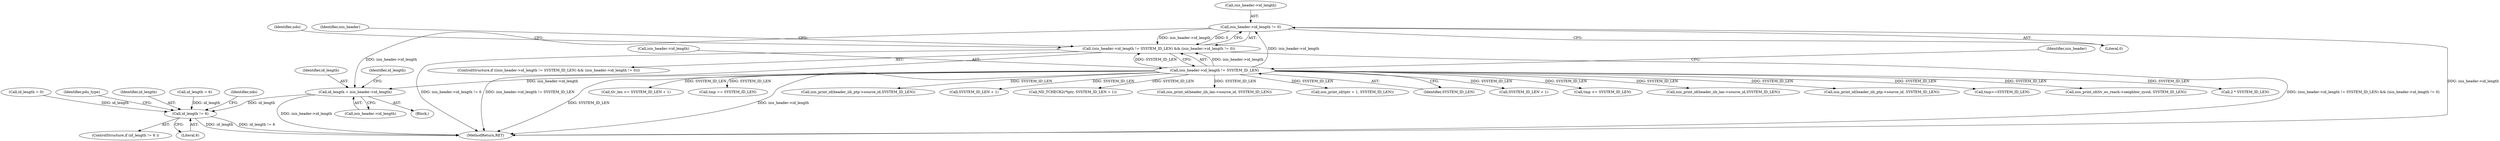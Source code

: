 digraph "0_tcpdump_3b32029db354cbc875127869d9b12a9addc75b50@pointer" {
"1000270" [label="(Call,isis_header->id_length != 0)"];
"1000265" [label="(Call,isis_header->id_length != SYSTEM_ID_LEN)"];
"1000264" [label="(Call,(isis_header->id_length != SYSTEM_ID_LEN) && (isis_header->id_length != 0))"];
"1000365" [label="(Call,id_length = isis_header->id_length)"];
"1000395" [label="(Call,id_length != 6)"];
"1002821" [label="(Call,tmp >= SYSTEM_ID_LEN)"];
"1000601" [label="(Call,isis_print_id(header_iih_lan->source_id,SYSTEM_ID_LEN))"];
"1000408" [label="(Identifier,pdu_type)"];
"1000712" [label="(Call,isis_print_id(header_iih_ptp->source_id, SYSTEM_ID_LEN))"];
"1000270" [label="(Call,isis_header->id_length != 0)"];
"1000264" [label="(Call,(isis_header->id_length != SYSTEM_ID_LEN) && (isis_header->id_length != 0))"];
"1002126" [label="(Call,tmp>=SYSTEM_ID_LEN)"];
"1000278" [label="(Identifier,ndo)"];
"1000396" [label="(Identifier,id_length)"];
"1001717" [label="(Call,isis_print_id(tlv_es_reach->neighbor_sysid, SYSTEM_ID_LEN))"];
"1000374" [label="(Call,id_length = 6)"];
"1002609" [label="(Call,2 * SYSTEM_ID_LEN)"];
"1002583" [label="(Call,tlv_len >= SYSTEM_ID_LEN + 1)"];
"1002730" [label="(Call,tmp == SYSTEM_ID_LEN)"];
"1000367" [label="(Call,isis_header->id_length)"];
"1000395" [label="(Call,id_length != 6)"];
"1003083" [label="(MethodReturn,RET)"];
"1000748" [label="(Call,isis_print_id(header_iih_ptp->source_id,SYSTEM_ID_LEN))"];
"1002585" [label="(Call,SYSTEM_ID_LEN + 1)"];
"1002589" [label="(Call,ND_TCHECK2(*tptr, SYSTEM_ID_LEN + 1))"];
"1000366" [label="(Identifier,id_length)"];
"1000401" [label="(Identifier,ndo)"];
"1000265" [label="(Call,isis_header->id_length != SYSTEM_ID_LEN)"];
"1000263" [label="(ControlStructure,if ((isis_header->id_length != SYSTEM_ID_LEN) && (isis_header->id_length != 0)))"];
"1000274" [label="(Literal,0)"];
"1000551" [label="(Call,isis_print_id(header_iih_lan->source_id, SYSTEM_ID_LEN))"];
"1000397" [label="(Literal,6)"];
"1002600" [label="(Call,isis_print_id(tptr + 1, SYSTEM_ID_LEN))"];
"1000388" [label="(Call,id_length = 0)"];
"1000271" [label="(Call,isis_header->id_length)"];
"1000394" [label="(ControlStructure,if (id_length != 6 ))"];
"1000272" [label="(Identifier,isis_header)"];
"1000289" [label="(Identifier,isis_header)"];
"1000371" [label="(Identifier,id_length)"];
"1000156" [label="(Block,)"];
"1000269" [label="(Identifier,SYSTEM_ID_LEN)"];
"1000266" [label="(Call,isis_header->id_length)"];
"1002592" [label="(Call,SYSTEM_ID_LEN + 1)"];
"1000365" [label="(Call,id_length = isis_header->id_length)"];
"1000270" -> "1000264"  [label="AST: "];
"1000270" -> "1000274"  [label="CFG: "];
"1000271" -> "1000270"  [label="AST: "];
"1000274" -> "1000270"  [label="AST: "];
"1000264" -> "1000270"  [label="CFG: "];
"1000270" -> "1003083"  [label="DDG: isis_header->id_length"];
"1000270" -> "1000264"  [label="DDG: isis_header->id_length"];
"1000270" -> "1000264"  [label="DDG: 0"];
"1000265" -> "1000270"  [label="DDG: isis_header->id_length"];
"1000270" -> "1000365"  [label="DDG: isis_header->id_length"];
"1000265" -> "1000264"  [label="AST: "];
"1000265" -> "1000269"  [label="CFG: "];
"1000266" -> "1000265"  [label="AST: "];
"1000269" -> "1000265"  [label="AST: "];
"1000272" -> "1000265"  [label="CFG: "];
"1000264" -> "1000265"  [label="CFG: "];
"1000265" -> "1003083"  [label="DDG: SYSTEM_ID_LEN"];
"1000265" -> "1003083"  [label="DDG: isis_header->id_length"];
"1000265" -> "1000264"  [label="DDG: isis_header->id_length"];
"1000265" -> "1000264"  [label="DDG: SYSTEM_ID_LEN"];
"1000265" -> "1000365"  [label="DDG: isis_header->id_length"];
"1000265" -> "1000551"  [label="DDG: SYSTEM_ID_LEN"];
"1000265" -> "1000601"  [label="DDG: SYSTEM_ID_LEN"];
"1000265" -> "1000712"  [label="DDG: SYSTEM_ID_LEN"];
"1000265" -> "1000748"  [label="DDG: SYSTEM_ID_LEN"];
"1000265" -> "1001717"  [label="DDG: SYSTEM_ID_LEN"];
"1000265" -> "1002126"  [label="DDG: SYSTEM_ID_LEN"];
"1000265" -> "1002583"  [label="DDG: SYSTEM_ID_LEN"];
"1000265" -> "1002585"  [label="DDG: SYSTEM_ID_LEN"];
"1000265" -> "1002589"  [label="DDG: SYSTEM_ID_LEN"];
"1000265" -> "1002592"  [label="DDG: SYSTEM_ID_LEN"];
"1000265" -> "1002600"  [label="DDG: SYSTEM_ID_LEN"];
"1000265" -> "1002609"  [label="DDG: SYSTEM_ID_LEN"];
"1000265" -> "1002730"  [label="DDG: SYSTEM_ID_LEN"];
"1000265" -> "1002821"  [label="DDG: SYSTEM_ID_LEN"];
"1000264" -> "1000263"  [label="AST: "];
"1000278" -> "1000264"  [label="CFG: "];
"1000289" -> "1000264"  [label="CFG: "];
"1000264" -> "1003083"  [label="DDG: isis_header->id_length != SYSTEM_ID_LEN"];
"1000264" -> "1003083"  [label="DDG: (isis_header->id_length != SYSTEM_ID_LEN) && (isis_header->id_length != 0)"];
"1000264" -> "1003083"  [label="DDG: isis_header->id_length != 0"];
"1000365" -> "1000156"  [label="AST: "];
"1000365" -> "1000367"  [label="CFG: "];
"1000366" -> "1000365"  [label="AST: "];
"1000367" -> "1000365"  [label="AST: "];
"1000371" -> "1000365"  [label="CFG: "];
"1000365" -> "1003083"  [label="DDG: isis_header->id_length"];
"1000365" -> "1000395"  [label="DDG: id_length"];
"1000395" -> "1000394"  [label="AST: "];
"1000395" -> "1000397"  [label="CFG: "];
"1000396" -> "1000395"  [label="AST: "];
"1000397" -> "1000395"  [label="AST: "];
"1000401" -> "1000395"  [label="CFG: "];
"1000408" -> "1000395"  [label="CFG: "];
"1000395" -> "1003083"  [label="DDG: id_length"];
"1000395" -> "1003083"  [label="DDG: id_length != 6"];
"1000374" -> "1000395"  [label="DDG: id_length"];
"1000388" -> "1000395"  [label="DDG: id_length"];
}
